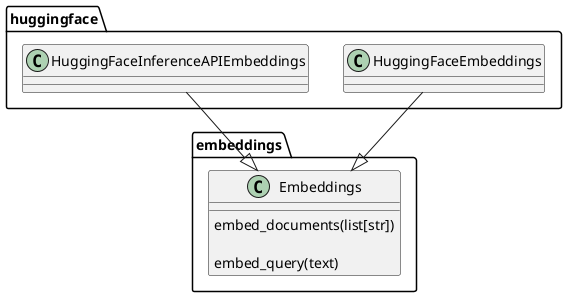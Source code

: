 ' https://api.python.langchain.com/en/latest/community_api_reference.html#

@startuml

' Base model
' https://api.python.langchain.com/en/stable/embeddings/langchain_core.embeddings.Embeddings.html#
class embeddings.Embeddings{
    embed_documents(list[str])

    embed_query(text)
}

class huggingface.HuggingFaceEmbeddings{}
class huggingface.HuggingFaceInferenceAPIEmbeddings{}
' class embeddings.huggingface_hub.HuggingFaceHubEmbeddings{}

huggingface.HuggingFaceEmbeddings --|> embeddings.Embeddings
huggingface.HuggingFaceInferenceAPIEmbeddings--|> embeddings.Embeddings

@enduml